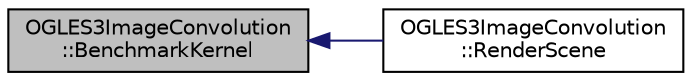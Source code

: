 digraph "OGLES3ImageConvolution::BenchmarkKernel"
{
  edge [fontname="Helvetica",fontsize="10",labelfontname="Helvetica",labelfontsize="10"];
  node [fontname="Helvetica",fontsize="10",shape=record];
  rankdir="LR";
  Node1 [label="OGLES3ImageConvolution\l::BenchmarkKernel",height=0.2,width=0.4,color="black", fillcolor="grey75", style="filled", fontcolor="black"];
  Node1 -> Node2 [dir="back",color="midnightblue",fontsize="10",style="solid",fontname="Helvetica"];
  Node2 [label="OGLES3ImageConvolution\l::RenderScene",height=0.2,width=0.4,color="black", fillcolor="white", style="filled",URL="$class_o_g_l_e_s3_image_convolution.html#ae666c5b9e7606ea49b71d5c79a2f0d14"];
}
